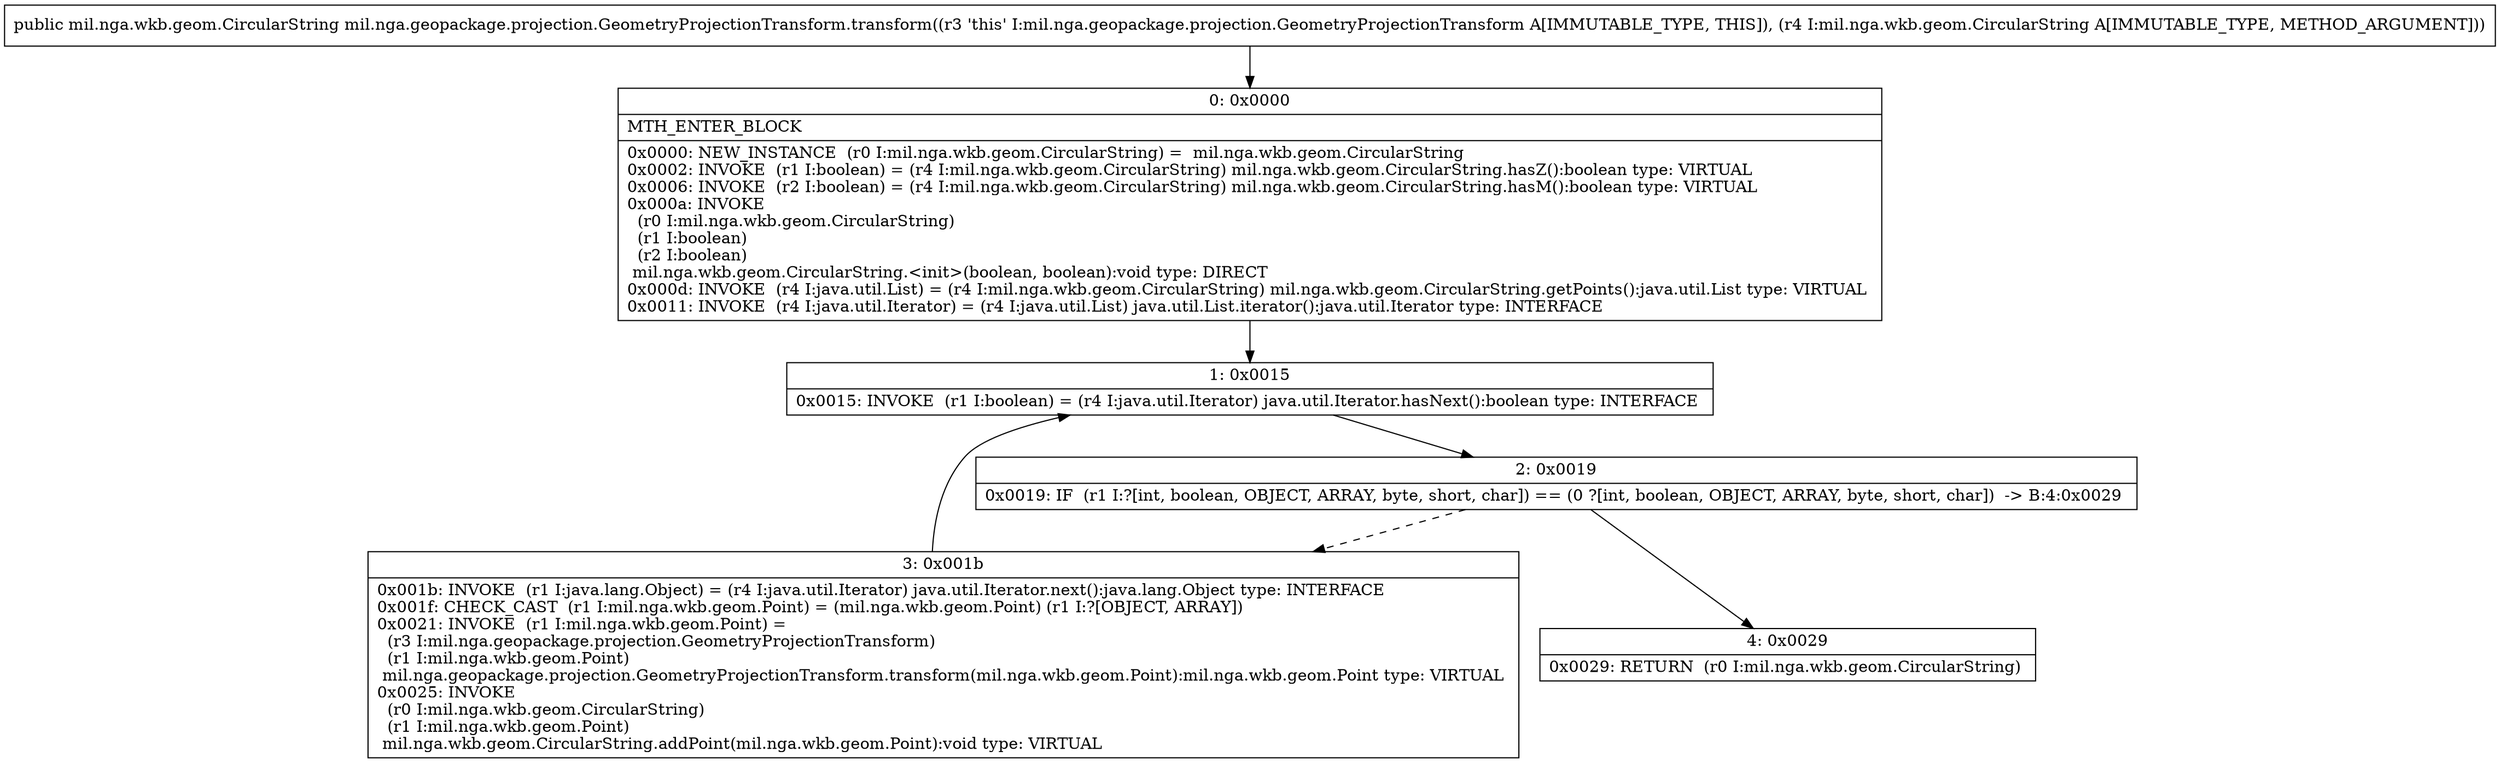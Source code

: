 digraph "CFG formil.nga.geopackage.projection.GeometryProjectionTransform.transform(Lmil\/nga\/wkb\/geom\/CircularString;)Lmil\/nga\/wkb\/geom\/CircularString;" {
Node_0 [shape=record,label="{0\:\ 0x0000|MTH_ENTER_BLOCK\l|0x0000: NEW_INSTANCE  (r0 I:mil.nga.wkb.geom.CircularString) =  mil.nga.wkb.geom.CircularString \l0x0002: INVOKE  (r1 I:boolean) = (r4 I:mil.nga.wkb.geom.CircularString) mil.nga.wkb.geom.CircularString.hasZ():boolean type: VIRTUAL \l0x0006: INVOKE  (r2 I:boolean) = (r4 I:mil.nga.wkb.geom.CircularString) mil.nga.wkb.geom.CircularString.hasM():boolean type: VIRTUAL \l0x000a: INVOKE  \l  (r0 I:mil.nga.wkb.geom.CircularString)\l  (r1 I:boolean)\l  (r2 I:boolean)\l mil.nga.wkb.geom.CircularString.\<init\>(boolean, boolean):void type: DIRECT \l0x000d: INVOKE  (r4 I:java.util.List) = (r4 I:mil.nga.wkb.geom.CircularString) mil.nga.wkb.geom.CircularString.getPoints():java.util.List type: VIRTUAL \l0x0011: INVOKE  (r4 I:java.util.Iterator) = (r4 I:java.util.List) java.util.List.iterator():java.util.Iterator type: INTERFACE \l}"];
Node_1 [shape=record,label="{1\:\ 0x0015|0x0015: INVOKE  (r1 I:boolean) = (r4 I:java.util.Iterator) java.util.Iterator.hasNext():boolean type: INTERFACE \l}"];
Node_2 [shape=record,label="{2\:\ 0x0019|0x0019: IF  (r1 I:?[int, boolean, OBJECT, ARRAY, byte, short, char]) == (0 ?[int, boolean, OBJECT, ARRAY, byte, short, char])  \-\> B:4:0x0029 \l}"];
Node_3 [shape=record,label="{3\:\ 0x001b|0x001b: INVOKE  (r1 I:java.lang.Object) = (r4 I:java.util.Iterator) java.util.Iterator.next():java.lang.Object type: INTERFACE \l0x001f: CHECK_CAST  (r1 I:mil.nga.wkb.geom.Point) = (mil.nga.wkb.geom.Point) (r1 I:?[OBJECT, ARRAY]) \l0x0021: INVOKE  (r1 I:mil.nga.wkb.geom.Point) = \l  (r3 I:mil.nga.geopackage.projection.GeometryProjectionTransform)\l  (r1 I:mil.nga.wkb.geom.Point)\l mil.nga.geopackage.projection.GeometryProjectionTransform.transform(mil.nga.wkb.geom.Point):mil.nga.wkb.geom.Point type: VIRTUAL \l0x0025: INVOKE  \l  (r0 I:mil.nga.wkb.geom.CircularString)\l  (r1 I:mil.nga.wkb.geom.Point)\l mil.nga.wkb.geom.CircularString.addPoint(mil.nga.wkb.geom.Point):void type: VIRTUAL \l}"];
Node_4 [shape=record,label="{4\:\ 0x0029|0x0029: RETURN  (r0 I:mil.nga.wkb.geom.CircularString) \l}"];
MethodNode[shape=record,label="{public mil.nga.wkb.geom.CircularString mil.nga.geopackage.projection.GeometryProjectionTransform.transform((r3 'this' I:mil.nga.geopackage.projection.GeometryProjectionTransform A[IMMUTABLE_TYPE, THIS]), (r4 I:mil.nga.wkb.geom.CircularString A[IMMUTABLE_TYPE, METHOD_ARGUMENT])) }"];
MethodNode -> Node_0;
Node_0 -> Node_1;
Node_1 -> Node_2;
Node_2 -> Node_3[style=dashed];
Node_2 -> Node_4;
Node_3 -> Node_1;
}

